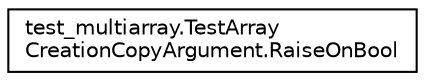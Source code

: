 digraph "Graphical Class Hierarchy"
{
 // LATEX_PDF_SIZE
  edge [fontname="Helvetica",fontsize="10",labelfontname="Helvetica",labelfontsize="10"];
  node [fontname="Helvetica",fontsize="10",shape=record];
  rankdir="LR";
  Node0 [label="test_multiarray.TestArray\lCreationCopyArgument.RaiseOnBool",height=0.2,width=0.4,color="black", fillcolor="white", style="filled",URL="$classtest__multiarray_1_1TestArrayCreationCopyArgument_1_1RaiseOnBool.html",tooltip=" "];
}
